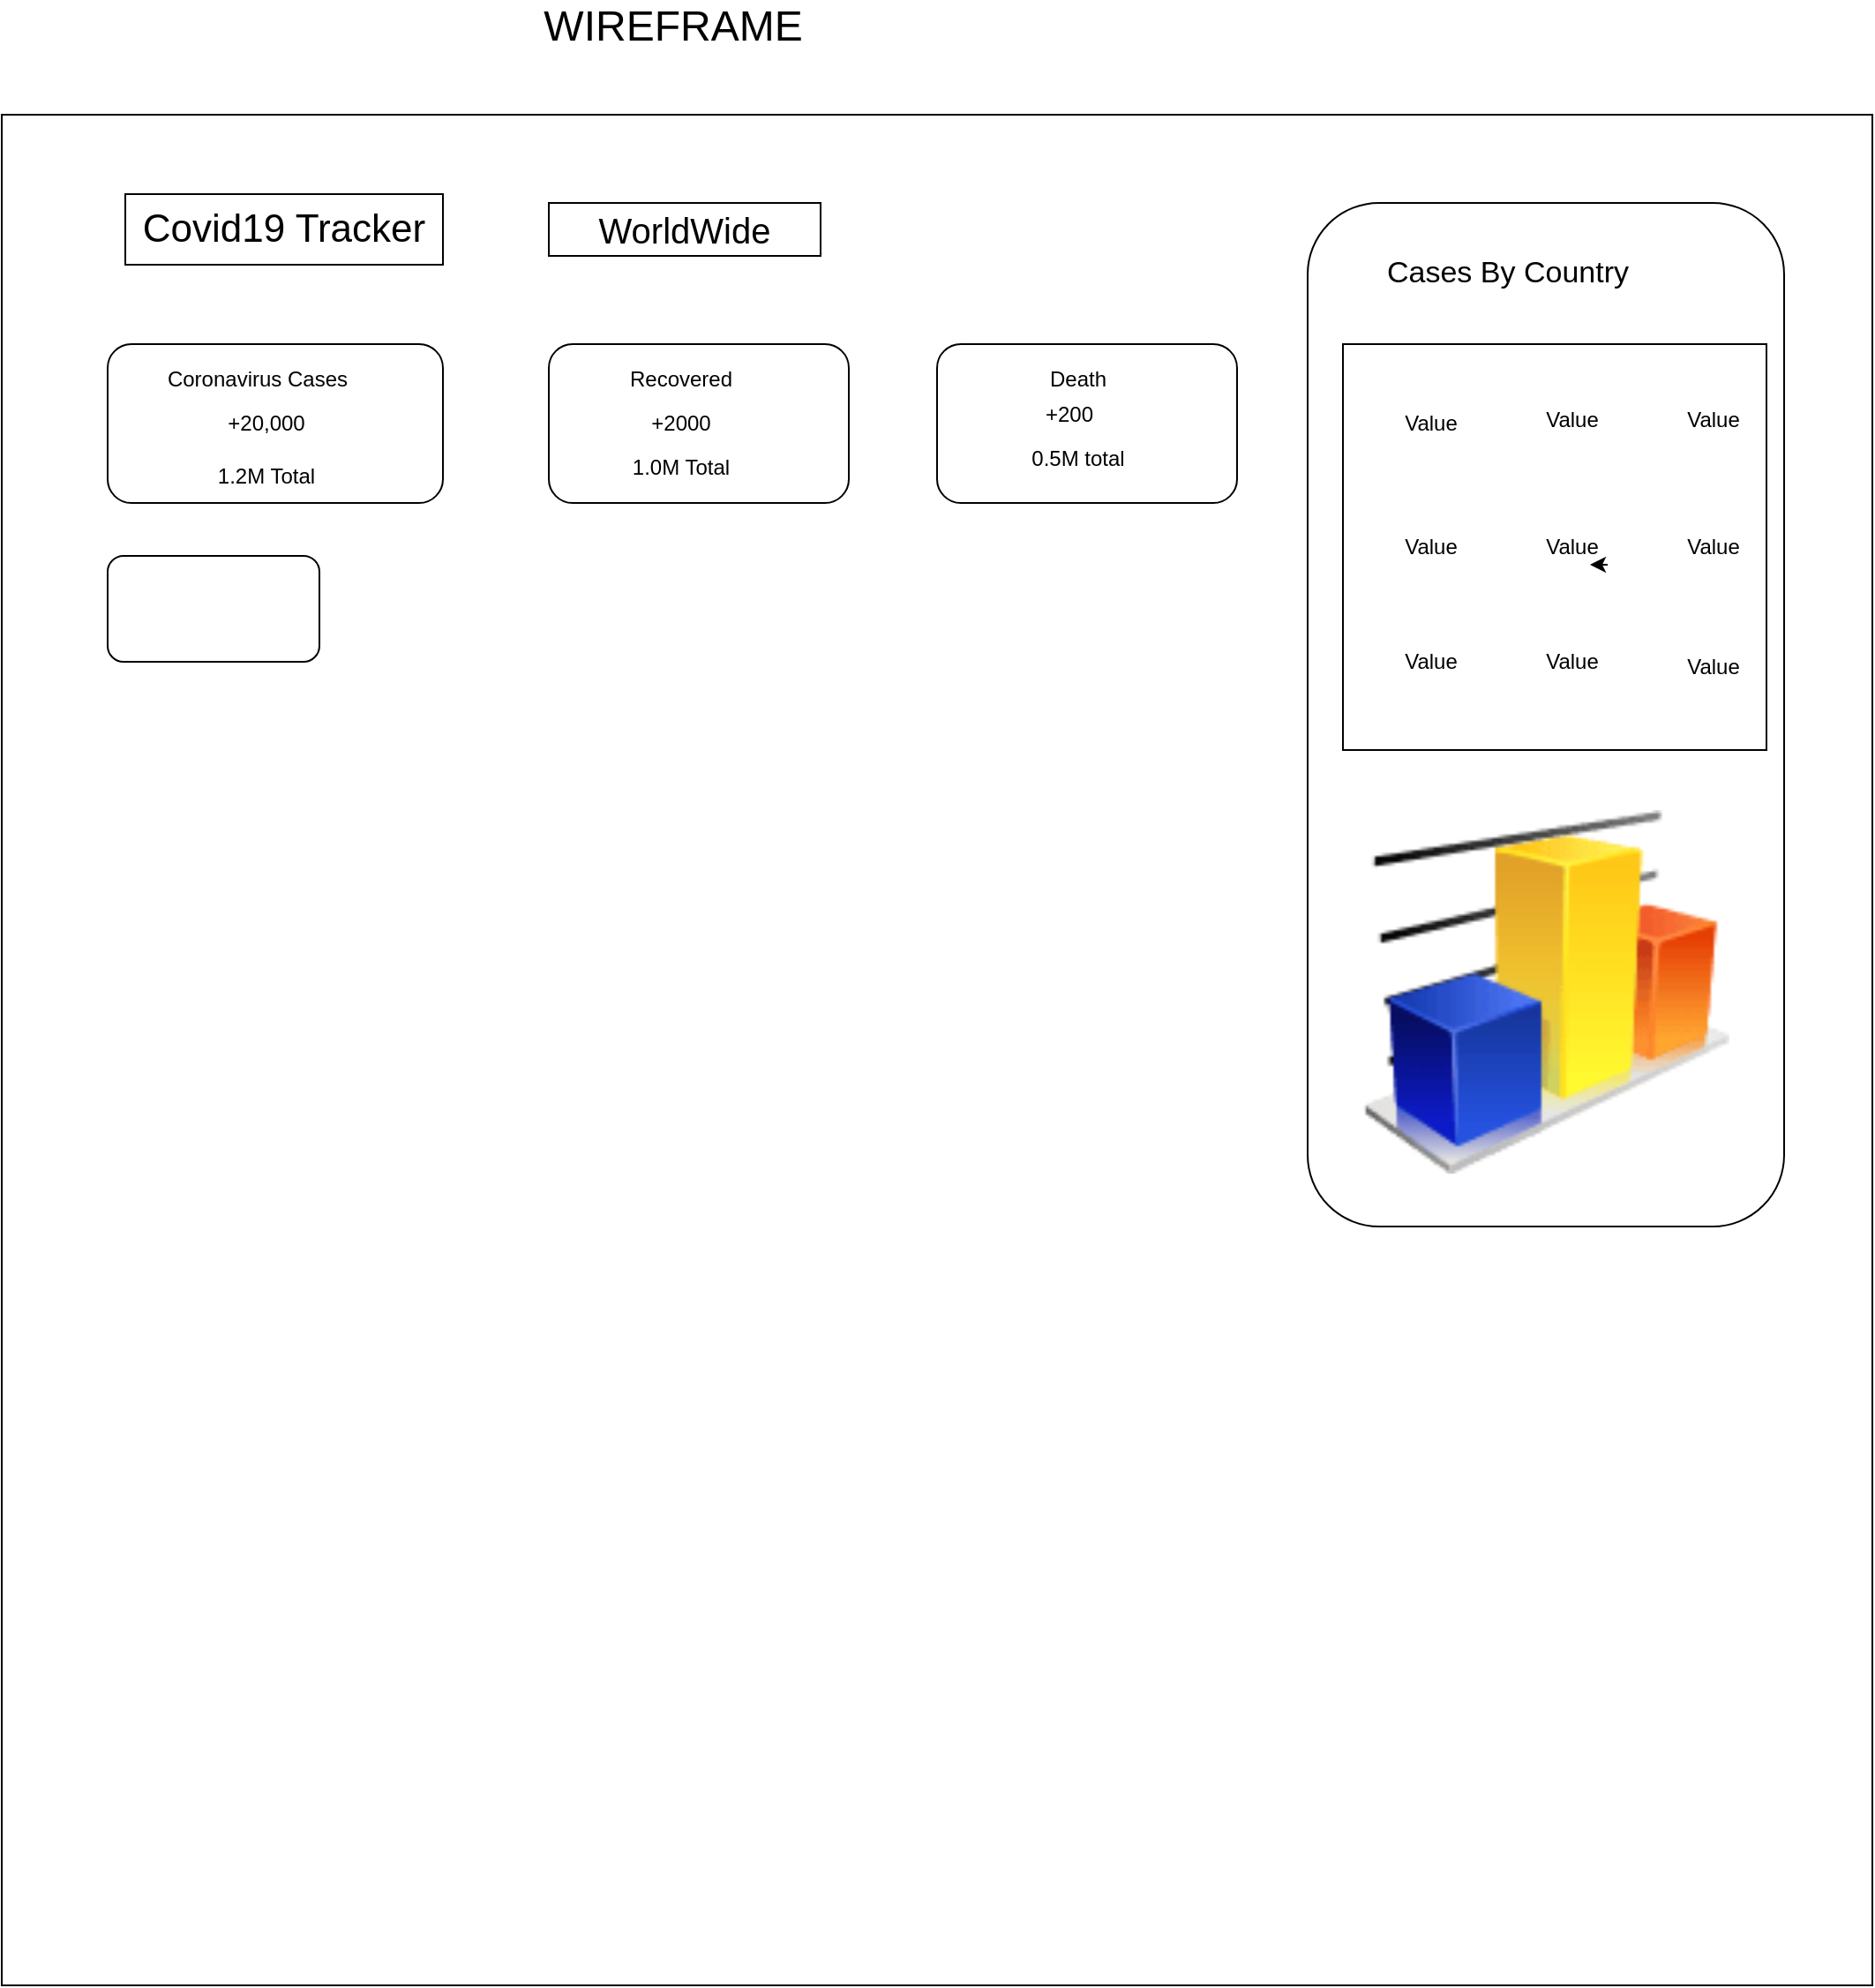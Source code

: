 <mxfile version="13.10.2" type="github">
  <diagram id="C5RBs43oDa-KdzZeNtuy" name="Page-1">
    <mxGraphModel dx="1070" dy="615" grid="1" gridSize="10" guides="1" tooltips="1" connect="1" arrows="1" fold="1" page="1" pageScale="1" pageWidth="827" pageHeight="1169" math="0" shadow="0">
      <root>
        <mxCell id="WIyWlLk6GJQsqaUBKTNV-0" />
        <mxCell id="WIyWlLk6GJQsqaUBKTNV-1" parent="WIyWlLk6GJQsqaUBKTNV-0" />
        <mxCell id="T8XRXTY2sQkYDgnRnIam-0" value="&lt;font style=&quot;font-size: 24px&quot;&gt;WIREFRAME&lt;/font&gt;" style="text;html=1;align=center;verticalAlign=middle;resizable=0;points=[];autosize=1;" vertex="1" parent="WIyWlLk6GJQsqaUBKTNV-1">
          <mxGeometry x="370" y="20" width="160" height="20" as="geometry" />
        </mxCell>
        <mxCell id="T8XRXTY2sQkYDgnRnIam-1" value="" style="whiteSpace=wrap;html=1;aspect=fixed;" vertex="1" parent="WIyWlLk6GJQsqaUBKTNV-1">
          <mxGeometry x="70" y="80" width="1060" height="1060" as="geometry" />
        </mxCell>
        <mxCell id="T8XRXTY2sQkYDgnRnIam-2" value="&lt;font style=&quot;font-size: 22px&quot;&gt;Covid19 Tracker&lt;/font&gt;" style="rounded=0;whiteSpace=wrap;html=1;" vertex="1" parent="WIyWlLk6GJQsqaUBKTNV-1">
          <mxGeometry x="140" y="125" width="180" height="40" as="geometry" />
        </mxCell>
        <mxCell id="T8XRXTY2sQkYDgnRnIam-3" value="&lt;font style=&quot;font-size: 20px&quot;&gt;WorldWide&lt;/font&gt;" style="rounded=0;whiteSpace=wrap;html=1;" vertex="1" parent="WIyWlLk6GJQsqaUBKTNV-1">
          <mxGeometry x="380" y="130" width="154" height="30" as="geometry" />
        </mxCell>
        <mxCell id="T8XRXTY2sQkYDgnRnIam-4" value="" style="rounded=1;whiteSpace=wrap;html=1;" vertex="1" parent="WIyWlLk6GJQsqaUBKTNV-1">
          <mxGeometry x="130" y="210" width="190" height="90" as="geometry" />
        </mxCell>
        <mxCell id="T8XRXTY2sQkYDgnRnIam-9" value="Coronavirus Cases" style="text;html=1;strokeColor=none;fillColor=none;align=center;verticalAlign=middle;whiteSpace=wrap;rounded=0;" vertex="1" parent="WIyWlLk6GJQsqaUBKTNV-1">
          <mxGeometry x="130" y="220" width="170" height="20" as="geometry" />
        </mxCell>
        <mxCell id="T8XRXTY2sQkYDgnRnIam-11" value="" style="rounded=1;whiteSpace=wrap;html=1;" vertex="1" parent="WIyWlLk6GJQsqaUBKTNV-1">
          <mxGeometry x="380" y="210" width="170" height="90" as="geometry" />
        </mxCell>
        <mxCell id="T8XRXTY2sQkYDgnRnIam-12" value="" style="rounded=1;whiteSpace=wrap;html=1;" vertex="1" parent="WIyWlLk6GJQsqaUBKTNV-1">
          <mxGeometry x="600" y="210" width="170" height="90" as="geometry" />
        </mxCell>
        <mxCell id="T8XRXTY2sQkYDgnRnIam-13" value="+20,000" style="text;html=1;strokeColor=none;fillColor=none;align=center;verticalAlign=middle;whiteSpace=wrap;rounded=0;" vertex="1" parent="WIyWlLk6GJQsqaUBKTNV-1">
          <mxGeometry x="130" y="245" width="180" height="20" as="geometry" />
        </mxCell>
        <mxCell id="T8XRXTY2sQkYDgnRnIam-14" value="1.2M Total" style="text;html=1;strokeColor=none;fillColor=none;align=center;verticalAlign=middle;whiteSpace=wrap;rounded=0;" vertex="1" parent="WIyWlLk6GJQsqaUBKTNV-1">
          <mxGeometry x="130" y="270" width="180" height="30" as="geometry" />
        </mxCell>
        <mxCell id="T8XRXTY2sQkYDgnRnIam-15" value="Recovered" style="text;html=1;strokeColor=none;fillColor=none;align=center;verticalAlign=middle;whiteSpace=wrap;rounded=0;" vertex="1" parent="WIyWlLk6GJQsqaUBKTNV-1">
          <mxGeometry x="380" y="220" width="150" height="20" as="geometry" />
        </mxCell>
        <mxCell id="T8XRXTY2sQkYDgnRnIam-16" value="+2000" style="text;html=1;strokeColor=none;fillColor=none;align=center;verticalAlign=middle;whiteSpace=wrap;rounded=0;" vertex="1" parent="WIyWlLk6GJQsqaUBKTNV-1">
          <mxGeometry x="380" y="245" width="150" height="20" as="geometry" />
        </mxCell>
        <mxCell id="T8XRXTY2sQkYDgnRnIam-17" value="1.0M Total" style="text;html=1;strokeColor=none;fillColor=none;align=center;verticalAlign=middle;whiteSpace=wrap;rounded=0;" vertex="1" parent="WIyWlLk6GJQsqaUBKTNV-1">
          <mxGeometry x="380" y="270" width="150" height="20" as="geometry" />
        </mxCell>
        <mxCell id="T8XRXTY2sQkYDgnRnIam-18" value="Death" style="text;html=1;strokeColor=none;fillColor=none;align=center;verticalAlign=middle;whiteSpace=wrap;rounded=0;" vertex="1" parent="WIyWlLk6GJQsqaUBKTNV-1">
          <mxGeometry x="600" y="220" width="160" height="20" as="geometry" />
        </mxCell>
        <mxCell id="T8XRXTY2sQkYDgnRnIam-19" value="+200" style="text;html=1;strokeColor=none;fillColor=none;align=center;verticalAlign=middle;whiteSpace=wrap;rounded=0;" vertex="1" parent="WIyWlLk6GJQsqaUBKTNV-1">
          <mxGeometry x="600" y="240" width="150" height="20" as="geometry" />
        </mxCell>
        <mxCell id="T8XRXTY2sQkYDgnRnIam-20" value="0.5M total" style="text;html=1;strokeColor=none;fillColor=none;align=center;verticalAlign=middle;whiteSpace=wrap;rounded=0;" vertex="1" parent="WIyWlLk6GJQsqaUBKTNV-1">
          <mxGeometry x="610" y="265" width="140" height="20" as="geometry" />
        </mxCell>
        <mxCell id="T8XRXTY2sQkYDgnRnIam-21" value="" style="rounded=1;whiteSpace=wrap;html=1;" vertex="1" parent="WIyWlLk6GJQsqaUBKTNV-1">
          <mxGeometry x="130" y="330" width="120" height="60" as="geometry" />
        </mxCell>
        <mxCell id="T8XRXTY2sQkYDgnRnIam-22" value="" style="rounded=1;whiteSpace=wrap;html=1;" vertex="1" parent="WIyWlLk6GJQsqaUBKTNV-1">
          <mxGeometry x="810" y="130" width="270" height="580" as="geometry" />
        </mxCell>
        <mxCell id="T8XRXTY2sQkYDgnRnIam-23" value="&lt;font style=&quot;font-size: 17px&quot;&gt;Cases By Country&lt;/font&gt;" style="text;html=1;strokeColor=none;fillColor=none;align=center;verticalAlign=middle;whiteSpace=wrap;rounded=0;" vertex="1" parent="WIyWlLk6GJQsqaUBKTNV-1">
          <mxGeometry x="827" y="160" width="193" height="20" as="geometry" />
        </mxCell>
        <mxCell id="T8XRXTY2sQkYDgnRnIam-24" value="" style="rounded=0;whiteSpace=wrap;html=1;" vertex="1" parent="WIyWlLk6GJQsqaUBKTNV-1">
          <mxGeometry x="830" y="210" width="240" height="230" as="geometry" />
        </mxCell>
        <mxCell id="T8XRXTY2sQkYDgnRnIam-25" value="Value" style="text;html=1;strokeColor=none;fillColor=none;align=center;verticalAlign=middle;whiteSpace=wrap;rounded=0;" vertex="1" parent="WIyWlLk6GJQsqaUBKTNV-1">
          <mxGeometry x="860" y="245" width="40" height="20" as="geometry" />
        </mxCell>
        <mxCell id="T8XRXTY2sQkYDgnRnIam-26" value="&#xa;Value&#xa;&#xa;" style="text;html=1;strokeColor=none;fillColor=none;align=center;verticalAlign=middle;whiteSpace=wrap;rounded=0;" vertex="1" parent="WIyWlLk6GJQsqaUBKTNV-1">
          <mxGeometry x="940" y="250" width="40" height="20" as="geometry" />
        </mxCell>
        <mxCell id="T8XRXTY2sQkYDgnRnIam-27" value="&#xa;Value&#xa;&#xa;" style="text;html=1;strokeColor=none;fillColor=none;align=center;verticalAlign=middle;whiteSpace=wrap;rounded=0;" vertex="1" parent="WIyWlLk6GJQsqaUBKTNV-1">
          <mxGeometry x="1020" y="250" width="40" height="20" as="geometry" />
        </mxCell>
        <mxCell id="T8XRXTY2sQkYDgnRnIam-28" value="Value" style="text;html=1;strokeColor=none;fillColor=none;align=center;verticalAlign=middle;whiteSpace=wrap;rounded=0;" vertex="1" parent="WIyWlLk6GJQsqaUBKTNV-1">
          <mxGeometry x="860" y="315" width="40" height="20" as="geometry" />
        </mxCell>
        <mxCell id="T8XRXTY2sQkYDgnRnIam-29" value="Value" style="text;html=1;strokeColor=none;fillColor=none;align=center;verticalAlign=middle;whiteSpace=wrap;rounded=0;" vertex="1" parent="WIyWlLk6GJQsqaUBKTNV-1">
          <mxGeometry x="940" y="315" width="40" height="20" as="geometry" />
        </mxCell>
        <mxCell id="T8XRXTY2sQkYDgnRnIam-30" value="Value" style="text;html=1;strokeColor=none;fillColor=none;align=center;verticalAlign=middle;whiteSpace=wrap;rounded=0;" vertex="1" parent="WIyWlLk6GJQsqaUBKTNV-1">
          <mxGeometry x="1020" y="315" width="40" height="20" as="geometry" />
        </mxCell>
        <mxCell id="T8XRXTY2sQkYDgnRnIam-31" value="Value" style="text;html=1;strokeColor=none;fillColor=none;align=center;verticalAlign=middle;whiteSpace=wrap;rounded=0;" vertex="1" parent="WIyWlLk6GJQsqaUBKTNV-1">
          <mxGeometry x="860" y="380" width="40" height="20" as="geometry" />
        </mxCell>
        <mxCell id="T8XRXTY2sQkYDgnRnIam-34" value="Value" style="text;html=1;strokeColor=none;fillColor=none;align=center;verticalAlign=middle;whiteSpace=wrap;rounded=0;" vertex="1" parent="WIyWlLk6GJQsqaUBKTNV-1">
          <mxGeometry x="940" y="380" width="40" height="20" as="geometry" />
        </mxCell>
        <mxCell id="T8XRXTY2sQkYDgnRnIam-35" value="&#xa;Value&#xa;&#xa;" style="text;html=1;strokeColor=none;fillColor=none;align=center;verticalAlign=middle;whiteSpace=wrap;rounded=0;" vertex="1" parent="WIyWlLk6GJQsqaUBKTNV-1">
          <mxGeometry x="1020" y="390" width="40" height="20" as="geometry" />
        </mxCell>
        <mxCell id="T8XRXTY2sQkYDgnRnIam-37" style="edgeStyle=orthogonalEdgeStyle;rounded=0;orthogonalLoop=1;jettySize=auto;html=1;exitX=1;exitY=1;exitDx=0;exitDy=0;entryX=0.75;entryY=1;entryDx=0;entryDy=0;" edge="1" parent="WIyWlLk6GJQsqaUBKTNV-1" source="T8XRXTY2sQkYDgnRnIam-29" target="T8XRXTY2sQkYDgnRnIam-29">
          <mxGeometry relative="1" as="geometry" />
        </mxCell>
        <mxCell id="T8XRXTY2sQkYDgnRnIam-40" value="" style="shape=image;html=1;verticalAlign=top;verticalLabelPosition=bottom;labelBackgroundColor=#ffffff;imageAspect=0;aspect=fixed;image=https://cdn3.iconfinder.com/data/icons/logos-brands-3/24/logo_brand_brands_logos_maps_google-128.png" vertex="1" parent="WIyWlLk6GJQsqaUBKTNV-1">
          <mxGeometry x="370" y="450" width="128" height="128" as="geometry" />
        </mxCell>
        <mxCell id="T8XRXTY2sQkYDgnRnIam-41" value="" style="image;html=1;image=img/lib/clip_art/finance/Graph_128x128.png" vertex="1" parent="WIyWlLk6GJQsqaUBKTNV-1">
          <mxGeometry x="830" y="474" width="230" height="206" as="geometry" />
        </mxCell>
      </root>
    </mxGraphModel>
  </diagram>
</mxfile>
